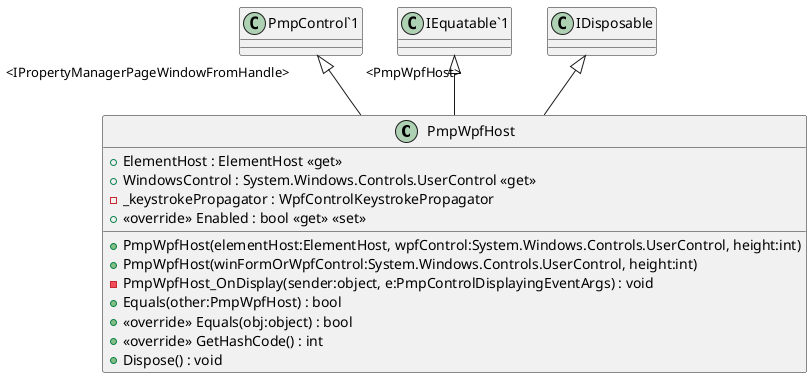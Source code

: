 @startuml
class PmpWpfHost {
    + PmpWpfHost(elementHost:ElementHost, wpfControl:System.Windows.Controls.UserControl, height:int)
    + PmpWpfHost(winFormOrWpfControl:System.Windows.Controls.UserControl, height:int)
    - PmpWpfHost_OnDisplay(sender:object, e:PmpControlDisplayingEventArgs) : void
    + ElementHost : ElementHost <<get>>
    + WindowsControl : System.Windows.Controls.UserControl <<get>>
    - _keystrokePropagator : WpfControlKeystrokePropagator
    + Equals(other:PmpWpfHost) : bool
    + <<override>> Equals(obj:object) : bool
    + <<override>> GetHashCode() : int
    + Dispose() : void
    + <<override>> Enabled : bool <<get>> <<set>>
}
"PmpControl`1" "<IPropertyManagerPageWindowFromHandle>" <|-- PmpWpfHost
"IEquatable`1" "<PmpWpfHost>" <|-- PmpWpfHost
IDisposable <|-- PmpWpfHost
@enduml
